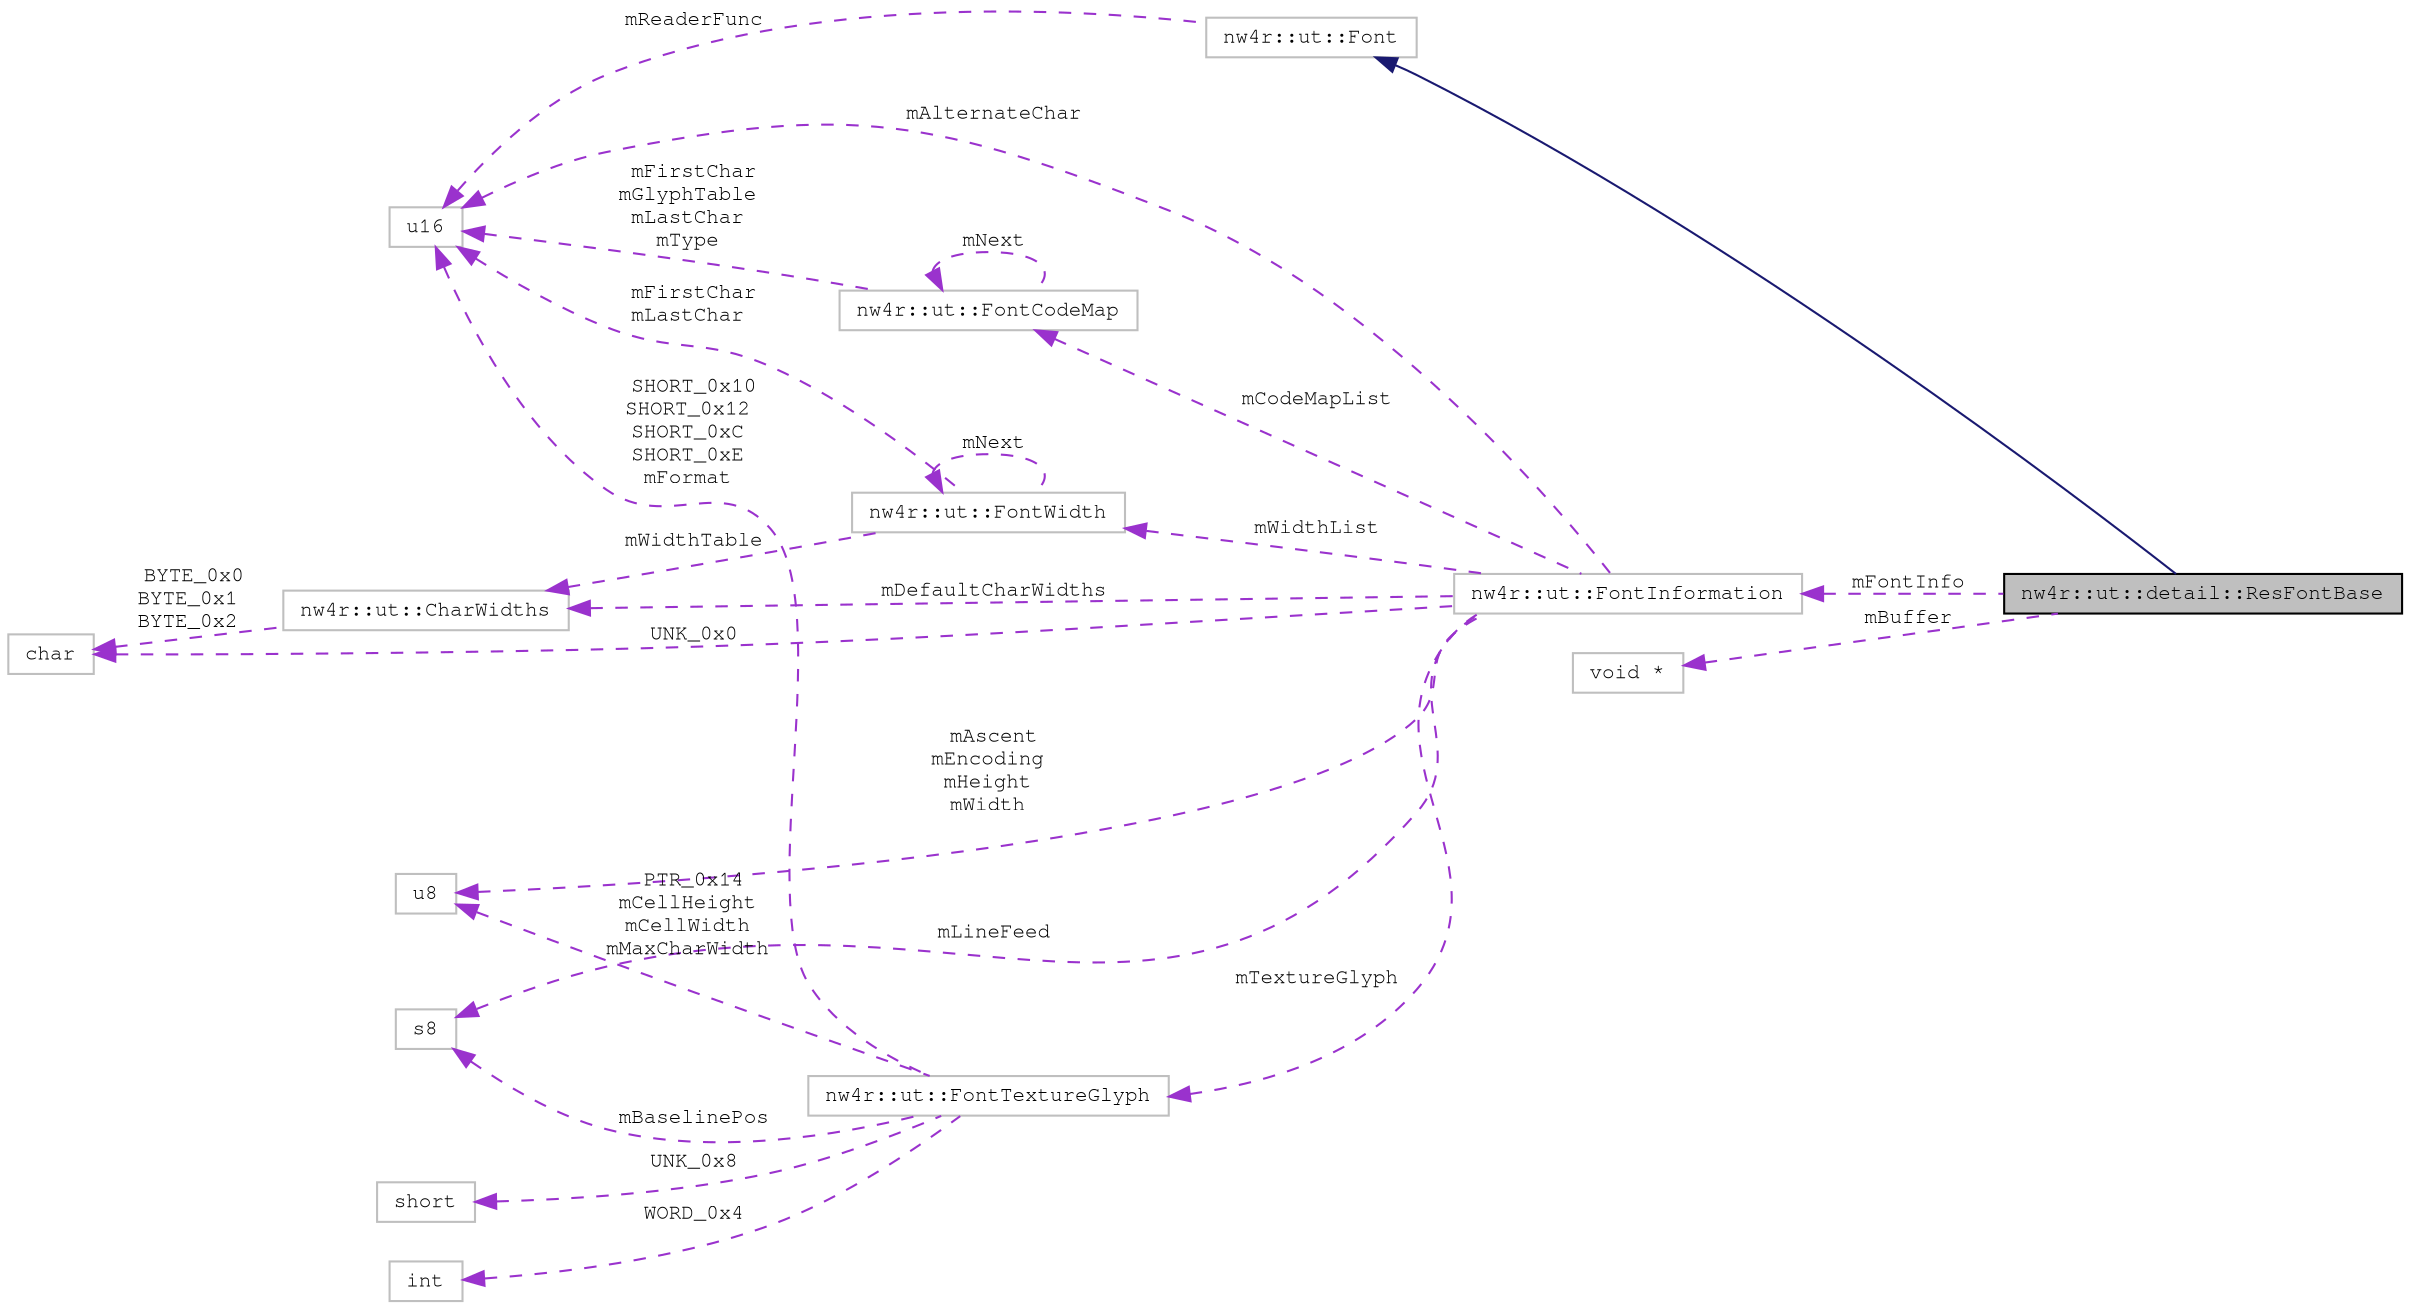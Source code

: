 digraph "nw4r::ut::detail::ResFontBase"
{
 // LATEX_PDF_SIZE
  edge [fontname="FreeMono",fontsize="10",labelfontname="FreeMono",labelfontsize="10"];
  node [fontname="FreeMono",fontsize="10",shape=record];
  rankdir="LR";
  Node1 [label="nw4r::ut::detail::ResFontBase",height=0.2,width=0.4,color="black", fillcolor="grey75", style="filled", fontcolor="black",tooltip=" "];
  Node2 -> Node1 [dir="back",color="midnightblue",fontsize="10",style="solid",fontname="FreeMono"];
  Node2 [label="nw4r::ut::Font",height=0.2,width=0.4,color="grey75", fillcolor="white", style="filled",URL="$structnw4r_1_1ut_1_1_font.html",tooltip=" "];
  Node3 -> Node2 [dir="back",color="darkorchid3",fontsize="10",style="dashed",label=" mReaderFunc" ,fontname="FreeMono"];
  Node3 [label="u16",height=0.2,width=0.4,color="grey75", fillcolor="white", style="filled",URL="$classu16.html",tooltip=" "];
  Node4 -> Node1 [dir="back",color="darkorchid3",fontsize="10",style="dashed",label=" mBuffer" ,fontname="FreeMono"];
  Node4 [label="void *",height=0.2,width=0.4,color="grey75", fillcolor="white", style="filled",tooltip=" "];
  Node5 -> Node1 [dir="back",color="darkorchid3",fontsize="10",style="dashed",label=" mFontInfo" ,fontname="FreeMono"];
  Node5 [label="nw4r::ut::FontInformation",height=0.2,width=0.4,color="grey75", fillcolor="white", style="filled",URL="$structnw4r_1_1ut_1_1_font_information.html",tooltip=" "];
  Node6 -> Node5 [dir="back",color="darkorchid3",fontsize="10",style="dashed",label=" UNK_0x0" ,fontname="FreeMono"];
  Node6 [label="char",height=0.2,width=0.4,color="grey75", fillcolor="white", style="filled",tooltip=" "];
  Node7 -> Node5 [dir="back",color="darkorchid3",fontsize="10",style="dashed",label=" mLineFeed" ,fontname="FreeMono"];
  Node7 [label="s8",height=0.2,width=0.4,color="grey75", fillcolor="white", style="filled",tooltip=" "];
  Node3 -> Node5 [dir="back",color="darkorchid3",fontsize="10",style="dashed",label=" mAlternateChar" ,fontname="FreeMono"];
  Node8 -> Node5 [dir="back",color="darkorchid3",fontsize="10",style="dashed",label=" mDefaultCharWidths" ,fontname="FreeMono"];
  Node8 [label="nw4r::ut::CharWidths",height=0.2,width=0.4,color="grey75", fillcolor="white", style="filled",URL="$structnw4r_1_1ut_1_1_char_widths.html",tooltip=" "];
  Node6 -> Node8 [dir="back",color="darkorchid3",fontsize="10",style="dashed",label=" BYTE_0x0\nBYTE_0x1\nBYTE_0x2" ,fontname="FreeMono"];
  Node9 -> Node5 [dir="back",color="darkorchid3",fontsize="10",style="dashed",label=" mAscent\nmEncoding\nmHeight\nmWidth" ,fontname="FreeMono"];
  Node9 [label="u8",height=0.2,width=0.4,color="grey75", fillcolor="white", style="filled",tooltip=" "];
  Node10 -> Node5 [dir="back",color="darkorchid3",fontsize="10",style="dashed",label=" mTextureGlyph" ,fontname="FreeMono"];
  Node10 [label="nw4r::ut::FontTextureGlyph",height=0.2,width=0.4,color="grey75", fillcolor="white", style="filled",URL="$structnw4r_1_1ut_1_1_font_texture_glyph.html",tooltip=" "];
  Node9 -> Node10 [dir="back",color="darkorchid3",fontsize="10",style="dashed",label=" PTR_0x14\nmCellHeight\nmCellWidth\nmMaxCharWidth" ,fontname="FreeMono"];
  Node7 -> Node10 [dir="back",color="darkorchid3",fontsize="10",style="dashed",label=" mBaselinePos" ,fontname="FreeMono"];
  Node11 -> Node10 [dir="back",color="darkorchid3",fontsize="10",style="dashed",label=" WORD_0x4" ,fontname="FreeMono"];
  Node11 [label="int",height=0.2,width=0.4,color="grey75", fillcolor="white", style="filled",tooltip=" "];
  Node12 -> Node10 [dir="back",color="darkorchid3",fontsize="10",style="dashed",label=" UNK_0x8" ,fontname="FreeMono"];
  Node12 [label="short",height=0.2,width=0.4,color="grey75", fillcolor="white", style="filled",tooltip=" "];
  Node3 -> Node10 [dir="back",color="darkorchid3",fontsize="10",style="dashed",label=" SHORT_0x10\nSHORT_0x12\nSHORT_0xC\nSHORT_0xE\nmFormat" ,fontname="FreeMono"];
  Node13 -> Node5 [dir="back",color="darkorchid3",fontsize="10",style="dashed",label=" mWidthList" ,fontname="FreeMono"];
  Node13 [label="nw4r::ut::FontWidth",height=0.2,width=0.4,color="grey75", fillcolor="white", style="filled",URL="$structnw4r_1_1ut_1_1_font_width.html",tooltip=" "];
  Node3 -> Node13 [dir="back",color="darkorchid3",fontsize="10",style="dashed",label=" mFirstChar\nmLastChar" ,fontname="FreeMono"];
  Node13 -> Node13 [dir="back",color="darkorchid3",fontsize="10",style="dashed",label=" mNext" ,fontname="FreeMono"];
  Node8 -> Node13 [dir="back",color="darkorchid3",fontsize="10",style="dashed",label=" mWidthTable" ,fontname="FreeMono"];
  Node14 -> Node5 [dir="back",color="darkorchid3",fontsize="10",style="dashed",label=" mCodeMapList" ,fontname="FreeMono"];
  Node14 [label="nw4r::ut::FontCodeMap",height=0.2,width=0.4,color="grey75", fillcolor="white", style="filled",URL="$structnw4r_1_1ut_1_1_font_code_map.html",tooltip=" "];
  Node3 -> Node14 [dir="back",color="darkorchid3",fontsize="10",style="dashed",label=" mFirstChar\nmGlyphTable\nmLastChar\nmType" ,fontname="FreeMono"];
  Node14 -> Node14 [dir="back",color="darkorchid3",fontsize="10",style="dashed",label=" mNext" ,fontname="FreeMono"];
}
